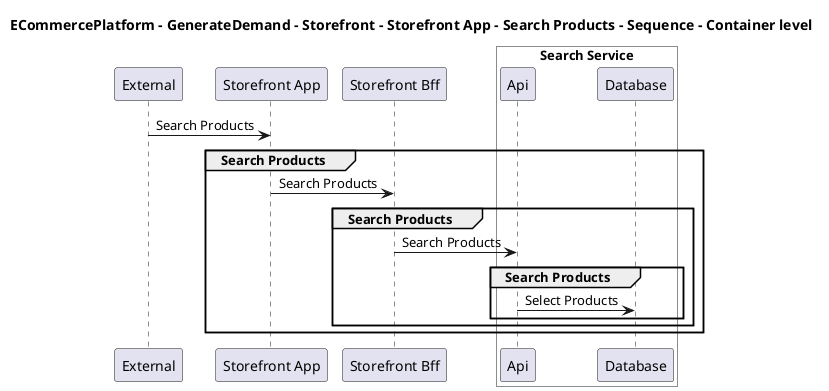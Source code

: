 @startuml

title ECommercePlatform - GenerateDemand - Storefront - Storefront App - Search Products - Sequence - Container level

participant "External" as C4InterFlow.SoftwareSystems.ExternalSystem
participant "Storefront App" as ECommercePlatform.GenerateDemand.Storefront.SoftwareSystems.StorefrontApp
participant "Storefront Bff" as ECommercePlatform.GenerateDemand.Storefront.SoftwareSystems.StorefrontBff

box "Search Service" #White
    participant "Api" as ECommercePlatform.GenerateDemand.SearchAndBrowse.SoftwareSystems.SearchService.Containers.Api
    participant "Database" as ECommercePlatform.GenerateDemand.SearchAndBrowse.SoftwareSystems.SearchService.Containers.Database
end box


C4InterFlow.SoftwareSystems.ExternalSystem -> ECommercePlatform.GenerateDemand.Storefront.SoftwareSystems.StorefrontApp : Search Products
group Search Products
ECommercePlatform.GenerateDemand.Storefront.SoftwareSystems.StorefrontApp -> ECommercePlatform.GenerateDemand.Storefront.SoftwareSystems.StorefrontBff : Search Products
group Search Products
ECommercePlatform.GenerateDemand.Storefront.SoftwareSystems.StorefrontBff -> ECommercePlatform.GenerateDemand.SearchAndBrowse.SoftwareSystems.SearchService.Containers.Api : Search Products
group Search Products
ECommercePlatform.GenerateDemand.SearchAndBrowse.SoftwareSystems.SearchService.Containers.Api -> ECommercePlatform.GenerateDemand.SearchAndBrowse.SoftwareSystems.SearchService.Containers.Database : Select Products
end
end
end


@enduml
